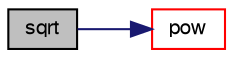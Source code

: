 digraph "sqrt"
{
  bgcolor="transparent";
  edge [fontname="FreeSans",fontsize="10",labelfontname="FreeSans",labelfontsize="10"];
  node [fontname="FreeSans",fontsize="10",shape=record];
  rankdir="LR";
  Node50727 [label="sqrt",height=0.2,width=0.4,color="black", fillcolor="grey75", style="filled", fontcolor="black"];
  Node50727 -> Node50728 [color="midnightblue",fontsize="10",style="solid",fontname="FreeSans"];
  Node50728 [label="pow",height=0.2,width=0.4,color="red",URL="$a21124.html#a7500c8e9d27a442adc75e287de074c7c"];
}
